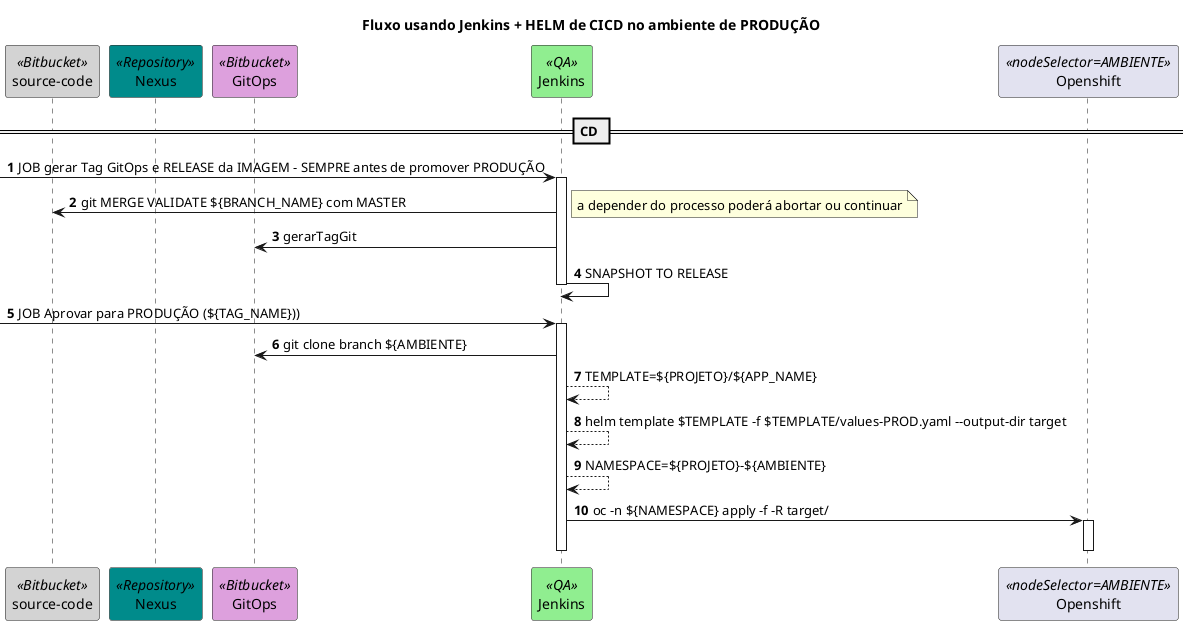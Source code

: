 @startuml

title Fluxo usando Jenkins + HELM de CICD no ambiente de PRODUÇÃO

autonumber

participant "source-code" as source << Bitbucket >> #LightGrey
participant Nexus as nexus << Repository >> #DarkCyan
participant "GitOps" as config << Bitbucket >> #Plum
participant "Jenkins" as jenkinsProd<< QA >> #LightGreen
participant "Openshift" as ocp << nodeSelector=AMBIENTE >>

== CD ==

[->jenkinsProd: JOB gerar Tag GitOps e RELEASE da IMAGEM - SEMPRE antes de promover PRODUÇÃO
activate jenkinsProd
jenkinsProd -> source: git MERGE VALIDATE ${BRANCH_NAME} com MASTER
note right: a depender do processo poderá abortar ou continuar

jenkinsProd -> config: gerarTagGit
jenkinsProd -> jenkinsProd: SNAPSHOT TO RELEASE
deactivate jenkinsProd

[-> jenkinsProd: JOB Aprovar para PRODUÇÃO (${TAG_NAME}))
activate jenkinsProd

jenkinsProd -> config: git clone branch ${AMBIENTE}
jenkinsProd --> jenkinsProd: TEMPLATE=${PROJETO}/${APP_NAME}
jenkinsProd --> jenkinsProd: helm template $TEMPLATE -f $TEMPLATE/values-PROD.yaml --output-dir target

jenkinsProd --> jenkinsProd: NAMESPACE=${PROJETO}-${AMBIENTE}
jenkinsProd -> ocp: oc -n ${NAMESPACE} apply -f -R target/
activate ocp
deactivate ocp
deactivate jenkinsProd

@enduml
